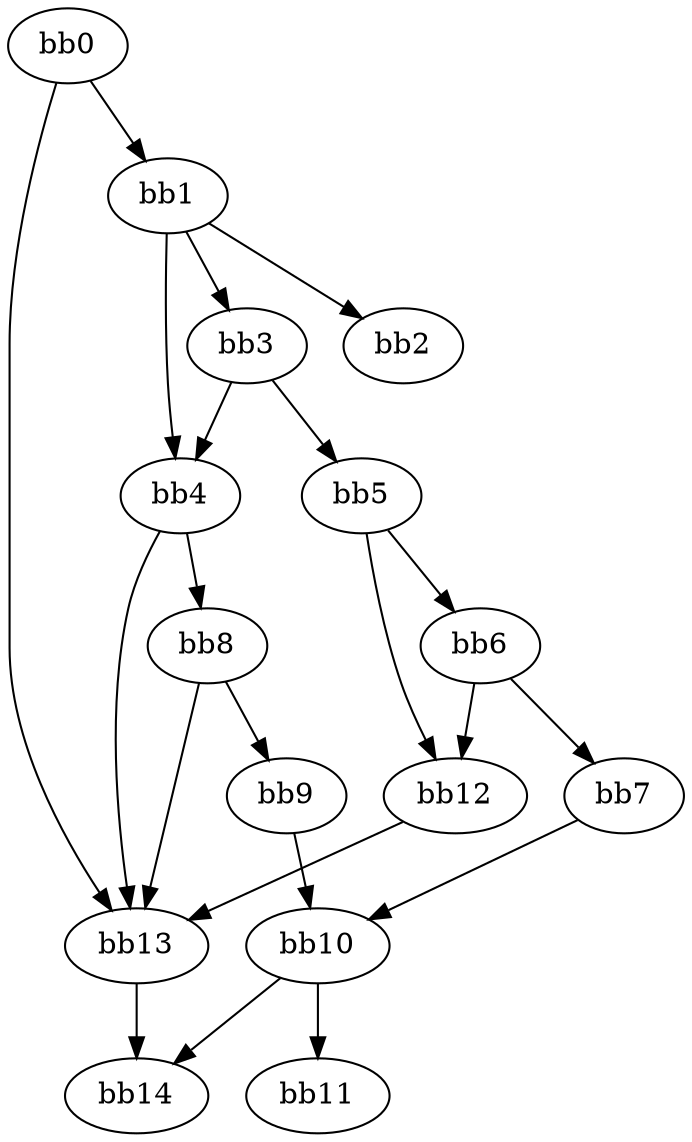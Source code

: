 digraph {
    0 [ label = "bb0\l" ]
    1 [ label = "bb1\l" ]
    2 [ label = "bb2\l" ]
    3 [ label = "bb3\l" ]
    4 [ label = "bb4\l" ]
    5 [ label = "bb5\l" ]
    6 [ label = "bb6\l" ]
    7 [ label = "bb7\l" ]
    8 [ label = "bb8\l" ]
    9 [ label = "bb9\l" ]
    10 [ label = "bb10\l" ]
    11 [ label = "bb11\l" ]
    12 [ label = "bb12\l" ]
    13 [ label = "bb13\l" ]
    14 [ label = "bb14\l" ]
    0 -> 1 [ ]
    0 -> 13 [ ]
    1 -> 2 [ ]
    1 -> 3 [ ]
    1 -> 4 [ ]
    3 -> 4 [ ]
    3 -> 5 [ ]
    4 -> 8 [ ]
    4 -> 13 [ ]
    5 -> 6 [ ]
    5 -> 12 [ ]
    6 -> 7 [ ]
    6 -> 12 [ ]
    7 -> 10 [ ]
    8 -> 9 [ ]
    8 -> 13 [ ]
    9 -> 10 [ ]
    10 -> 11 [ ]
    10 -> 14 [ ]
    12 -> 13 [ ]
    13 -> 14 [ ]
}

